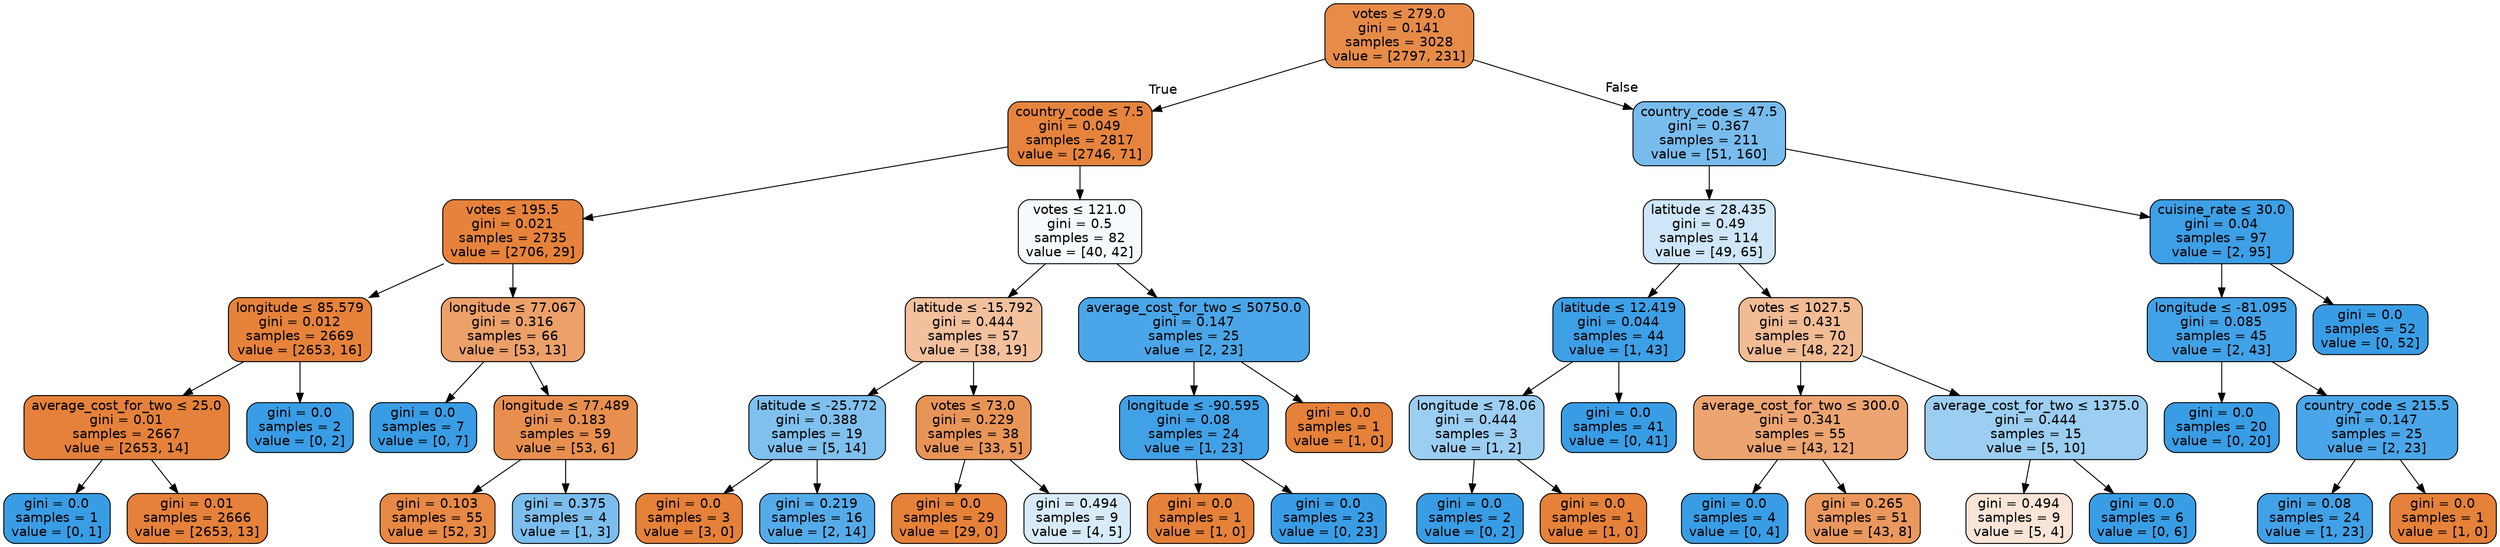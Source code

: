 digraph Tree {
node [shape=box, style="filled, rounded", color="black", fontname=helvetica] ;
edge [fontname=helvetica] ;
0 [label=<votes &le; 279.0<br/>gini = 0.141<br/>samples = 3028<br/>value = [2797, 231]>, fillcolor="#e58139ea"] ;
1 [label=<country_code &le; 7.5<br/>gini = 0.049<br/>samples = 2817<br/>value = [2746, 71]>, fillcolor="#e58139f8"] ;
0 -> 1 [labeldistance=2.5, labelangle=45, headlabel="True"] ;
2 [label=<votes &le; 195.5<br/>gini = 0.021<br/>samples = 2735<br/>value = [2706, 29]>, fillcolor="#e58139fc"] ;
1 -> 2 ;
3 [label=<longitude &le; 85.579<br/>gini = 0.012<br/>samples = 2669<br/>value = [2653, 16]>, fillcolor="#e58139fd"] ;
2 -> 3 ;
4 [label=<average_cost_for_two &le; 25.0<br/>gini = 0.01<br/>samples = 2667<br/>value = [2653, 14]>, fillcolor="#e58139fe"] ;
3 -> 4 ;
5 [label=<gini = 0.0<br/>samples = 1<br/>value = [0, 1]>, fillcolor="#399de5ff"] ;
4 -> 5 ;
6 [label=<gini = 0.01<br/>samples = 2666<br/>value = [2653, 13]>, fillcolor="#e58139fe"] ;
4 -> 6 ;
7 [label=<gini = 0.0<br/>samples = 2<br/>value = [0, 2]>, fillcolor="#399de5ff"] ;
3 -> 7 ;
8 [label=<longitude &le; 77.067<br/>gini = 0.316<br/>samples = 66<br/>value = [53, 13]>, fillcolor="#e58139c0"] ;
2 -> 8 ;
9 [label=<gini = 0.0<br/>samples = 7<br/>value = [0, 7]>, fillcolor="#399de5ff"] ;
8 -> 9 ;
10 [label=<longitude &le; 77.489<br/>gini = 0.183<br/>samples = 59<br/>value = [53, 6]>, fillcolor="#e58139e2"] ;
8 -> 10 ;
11 [label=<gini = 0.103<br/>samples = 55<br/>value = [52, 3]>, fillcolor="#e58139f0"] ;
10 -> 11 ;
12 [label=<gini = 0.375<br/>samples = 4<br/>value = [1, 3]>, fillcolor="#399de5aa"] ;
10 -> 12 ;
13 [label=<votes &le; 121.0<br/>gini = 0.5<br/>samples = 82<br/>value = [40, 42]>, fillcolor="#399de50c"] ;
1 -> 13 ;
14 [label=<latitude &le; -15.792<br/>gini = 0.444<br/>samples = 57<br/>value = [38, 19]>, fillcolor="#e581397f"] ;
13 -> 14 ;
15 [label=<latitude &le; -25.772<br/>gini = 0.388<br/>samples = 19<br/>value = [5, 14]>, fillcolor="#399de5a4"] ;
14 -> 15 ;
16 [label=<gini = 0.0<br/>samples = 3<br/>value = [3, 0]>, fillcolor="#e58139ff"] ;
15 -> 16 ;
17 [label=<gini = 0.219<br/>samples = 16<br/>value = [2, 14]>, fillcolor="#399de5db"] ;
15 -> 17 ;
18 [label=<votes &le; 73.0<br/>gini = 0.229<br/>samples = 38<br/>value = [33, 5]>, fillcolor="#e58139d8"] ;
14 -> 18 ;
19 [label=<gini = 0.0<br/>samples = 29<br/>value = [29, 0]>, fillcolor="#e58139ff"] ;
18 -> 19 ;
20 [label=<gini = 0.494<br/>samples = 9<br/>value = [4, 5]>, fillcolor="#399de533"] ;
18 -> 20 ;
21 [label=<average_cost_for_two &le; 50750.0<br/>gini = 0.147<br/>samples = 25<br/>value = [2, 23]>, fillcolor="#399de5e9"] ;
13 -> 21 ;
22 [label=<longitude &le; -90.595<br/>gini = 0.08<br/>samples = 24<br/>value = [1, 23]>, fillcolor="#399de5f4"] ;
21 -> 22 ;
23 [label=<gini = 0.0<br/>samples = 1<br/>value = [1, 0]>, fillcolor="#e58139ff"] ;
22 -> 23 ;
24 [label=<gini = 0.0<br/>samples = 23<br/>value = [0, 23]>, fillcolor="#399de5ff"] ;
22 -> 24 ;
25 [label=<gini = 0.0<br/>samples = 1<br/>value = [1, 0]>, fillcolor="#e58139ff"] ;
21 -> 25 ;
26 [label=<country_code &le; 47.5<br/>gini = 0.367<br/>samples = 211<br/>value = [51, 160]>, fillcolor="#399de5ae"] ;
0 -> 26 [labeldistance=2.5, labelangle=-45, headlabel="False"] ;
27 [label=<latitude &le; 28.435<br/>gini = 0.49<br/>samples = 114<br/>value = [49, 65]>, fillcolor="#399de53f"] ;
26 -> 27 ;
28 [label=<latitude &le; 12.419<br/>gini = 0.044<br/>samples = 44<br/>value = [1, 43]>, fillcolor="#399de5f9"] ;
27 -> 28 ;
29 [label=<longitude &le; 78.06<br/>gini = 0.444<br/>samples = 3<br/>value = [1, 2]>, fillcolor="#399de57f"] ;
28 -> 29 ;
30 [label=<gini = 0.0<br/>samples = 2<br/>value = [0, 2]>, fillcolor="#399de5ff"] ;
29 -> 30 ;
31 [label=<gini = 0.0<br/>samples = 1<br/>value = [1, 0]>, fillcolor="#e58139ff"] ;
29 -> 31 ;
32 [label=<gini = 0.0<br/>samples = 41<br/>value = [0, 41]>, fillcolor="#399de5ff"] ;
28 -> 32 ;
33 [label=<votes &le; 1027.5<br/>gini = 0.431<br/>samples = 70<br/>value = [48, 22]>, fillcolor="#e581398a"] ;
27 -> 33 ;
34 [label=<average_cost_for_two &le; 300.0<br/>gini = 0.341<br/>samples = 55<br/>value = [43, 12]>, fillcolor="#e58139b8"] ;
33 -> 34 ;
35 [label=<gini = 0.0<br/>samples = 4<br/>value = [0, 4]>, fillcolor="#399de5ff"] ;
34 -> 35 ;
36 [label=<gini = 0.265<br/>samples = 51<br/>value = [43, 8]>, fillcolor="#e58139d0"] ;
34 -> 36 ;
37 [label=<average_cost_for_two &le; 1375.0<br/>gini = 0.444<br/>samples = 15<br/>value = [5, 10]>, fillcolor="#399de57f"] ;
33 -> 37 ;
38 [label=<gini = 0.494<br/>samples = 9<br/>value = [5, 4]>, fillcolor="#e5813933"] ;
37 -> 38 ;
39 [label=<gini = 0.0<br/>samples = 6<br/>value = [0, 6]>, fillcolor="#399de5ff"] ;
37 -> 39 ;
40 [label=<cuisine_rate &le; 30.0<br/>gini = 0.04<br/>samples = 97<br/>value = [2, 95]>, fillcolor="#399de5fa"] ;
26 -> 40 ;
41 [label=<longitude &le; -81.095<br/>gini = 0.085<br/>samples = 45<br/>value = [2, 43]>, fillcolor="#399de5f3"] ;
40 -> 41 ;
42 [label=<gini = 0.0<br/>samples = 20<br/>value = [0, 20]>, fillcolor="#399de5ff"] ;
41 -> 42 ;
43 [label=<country_code &le; 215.5<br/>gini = 0.147<br/>samples = 25<br/>value = [2, 23]>, fillcolor="#399de5e9"] ;
41 -> 43 ;
44 [label=<gini = 0.08<br/>samples = 24<br/>value = [1, 23]>, fillcolor="#399de5f4"] ;
43 -> 44 ;
45 [label=<gini = 0.0<br/>samples = 1<br/>value = [1, 0]>, fillcolor="#e58139ff"] ;
43 -> 45 ;
46 [label=<gini = 0.0<br/>samples = 52<br/>value = [0, 52]>, fillcolor="#399de5ff"] ;
40 -> 46 ;
}